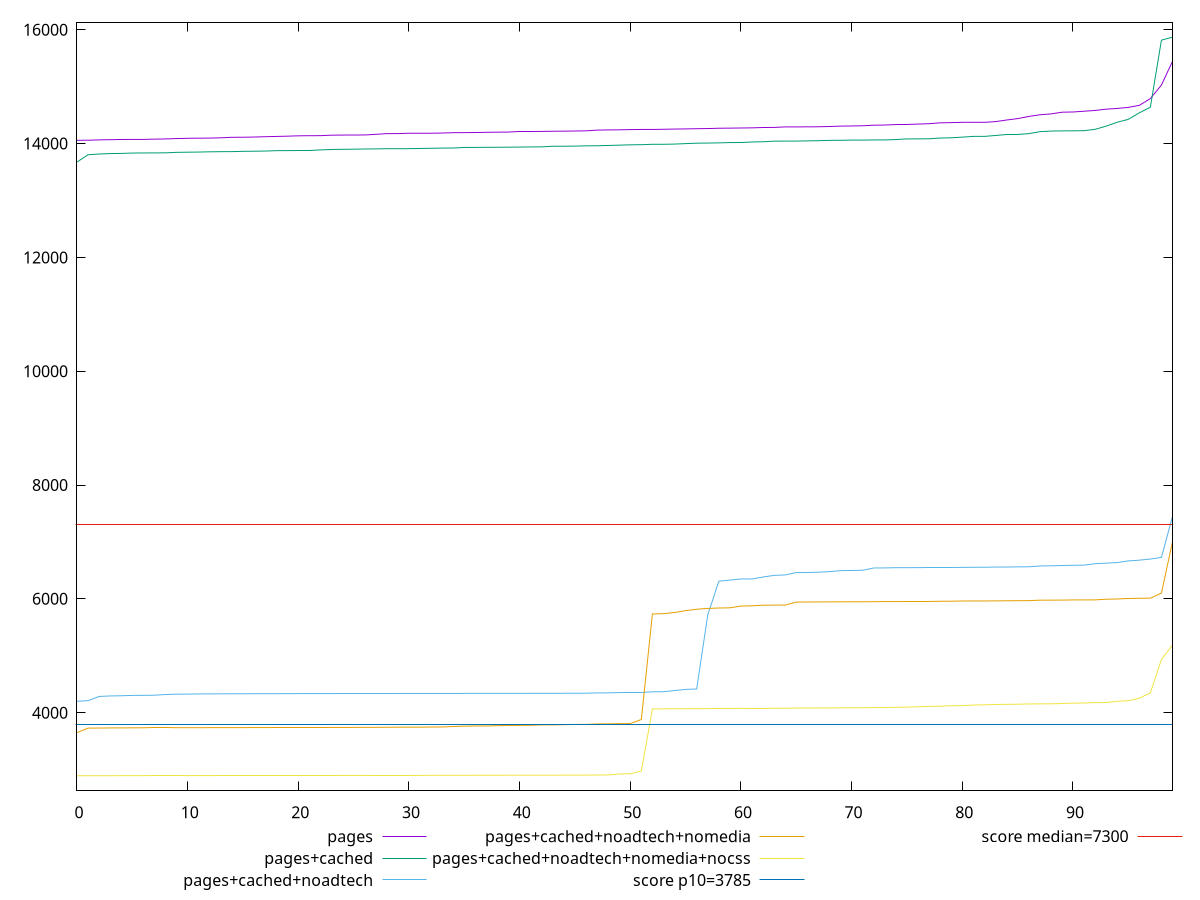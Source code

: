 reset

$pages <<EOF
0 14058.73145
1 14059.318
2 14066.192
3 14069.119200000001
4 14072.9921
5 14073.896399999998
6 14074.008000000002
7 14078.844
8 14082.363000000001
9 14088.985
10 14093.461499999998
11 14096.060000000001
12 14096.829999999996
13 14102.141500000002
14 14111.426500000001
15 14112.155
16 14115.791000000001
17 14121.6776
18 14126.051650000001
19 14130.758000000002
20 14137.202000000005
21 14139.515
22 14139.898000000001
23 14148.510000000002
24 14150.287499999999
25 14151.036199999999
26 14151.781000000003
27 14163.005
28 14175.938
29 14176.189000000002
30 14182.576000000001
31 14182.707000000002
32 14182.851499999999
33 14186.05
34 14192.508999999996
35 14193.267000000003
36 14195.0055
37 14198.561999999998
38 14201.636999999999
39 14203.160000000002
40 14213.184000000001
41 14213.463500000002
42 14214.539
43 14217.561999999998
44 14218.922300000002
45 14221.737000000005
46 14224.745799999999
47 14237.024849999998
48 14240.95
49 14242.640500000001
50 14246.301
51 14248.82
52 14249.281999999997
53 14252.031349999997
54 14255.934000000003
55 14258.531000000003
56 14262.079000000002
57 14264.988000000001
58 14270.282500000003
59 14271.946000000004
60 14274.694
61 14277.361899999996
62 14283.265500000001
63 14284.617499999998
64 14293.766000000001
65 14294.363999999998
66 14294.516
67 14296.28
68 14300.764
69 14307.636000000002
70 14310.331
71 14313.764000000005
72 14323.856899999997
73 14326.877
74 14335.466000000002
75 14336.206000000002
76 14343.361499999999
77 14350.414999999999
78 14365.1355
79 14369.095999999998
80 14374.25
81 14374.446499999998
82 14374.665999999997
83 14386.178499999998
84 14414.6458
85 14439.411
86 14477.039999999999
87 14507.099999999997
88 14521.561000000002
89 14552.064999999995
90 14555.895
91 14569.170000000002
92 14582.735999999999
93 14605.609000000002
94 14618.339999999997
95 14636.103999999996
96 14672.618499999999
97 14791.753
98 15029.231500000002
99 15445.365
EOF

$pagesCached <<EOF
0 13677.054100000001
1 13804.408500000001
2 13816.808999999997
3 13825.39545
4 13827.776000000003
5 13834.546500000004
6 13835.938000000002
7 13837.018599999998
8 13837.985
9 13846.640300000001
10 13849.273799999999
11 13851.742499999998
12 13856.3167
13 13858.550199999998
14 13859.48
15 13864.247800000001
16 13866.624999999998
17 13869.286
18 13876.181
19 13877.127
20 13878.712500000001
21 13878.974300000002
22 13889.623300000003
23 13896.652499999998
24 13899.932999999997
25 13901.789999999997
26 13905.5461
27 13907.376
28 13910.887200000001
29 13911.0475
30 13911.413000000004
31 13915.043999999998
32 13917.464
33 13921.638499999997
34 13922.334999999995
35 13932.68
36 13933.568500000005
37 13934.814999999999
38 13936.351000000002
39 13937.447000000006
40 13939.487999999998
41 13941.876499999998
42 13943.095999999998
43 13953.98
44 13954.325000000004
45 13956.205000000005
46 13960.966000000002
47 13962.729500000001
48 13967.55
49 13973.23845
50 13979.029
51 13981.380000000005
52 13988.093499999995
53 13988.287
54 13991.942
55 14000.154999999999
56 14007.372600000002
57 14009.892999999998
58 14013.583999999999
59 14018.763999999996
60 14019.518450000001
61 14028.758000000002
62 14032.914
63 14043.464000000004
64 14044.257999999996
65 14044.399999999998
66 14048.071
67 14051.677999999996
68 14057.440999999999
69 14058.676
70 14061.908
71 14061.980899999999
72 14064.593
73 14065.130999999998
74 14071.283
75 14083.210000000003
76 14083.474000000002
77 14085.217
78 14098.041000000001
79 14102.606499999998
80 14113.968999999997
81 14126.877
82 14127.049999999992
83 14143.167149999997
84 14160.194499999998
85 14161.097500000003
86 14174.480999999996
87 14209.9535
88 14220.386000000002
89 14224.042000000001
90 14224.712
91 14227.776
92 14250.922000000002
93 14307.529000000002
94 14375.901999999998
95 14426.015000000005
96 14541.197999999999
97 14640.604500000001
98 15818.327500000001
99 15872.535
EOF

$pagesCachedNoadtech <<EOF
0 4199.7275
1 4211.1725
2 4284.4655
3 4293.6965
4 4296.775499999999
5 4303.322999999999
6 4304.121500000001
7 4306.5149999999985
8 4319.115499999999
9 4324.7315
10 4326.235499999999
11 4328.610549999999
12 4329.989450000001
13 4330.951999999999
14 4331.75865
15 4331.901000000001
16 4332.7168
17 4333.1987500000005
18 4333.3964
19 4333.8348000000005
20 4334.3465
21 4335.6924
22 4335.727000000001
23 4335.972900000001
24 4335.98885
25 4336.288550000001
26 4336.657899999999
27 4337.059300000002
28 4337.110250000001
29 4337.187
30 4337.380999999999
31 4337.445600000001
32 4337.54775
33 4337.839499999999
34 4337.9694500000005
35 4338.303849999998
36 4338.5198
37 4338.667349999999
38 4338.8331499999995
39 4339.0125499999995
40 4339.2342499999995
41 4339.5066
42 4340.01525
43 4340.2698
44 4340.57635
45 4341.1822999999995
46 4341.9385
47 4347.054
48 4347.590400000001
49 4353.035
50 4354.3978499999985
51 4354.45
52 4366.87225
53 4367.190299999998
54 4388.566999999998
55 4408.597400000001
56 4416.069799999999
57 5715.074999999999
58 6309.7895
59 6330.4005
60 6348.9490000000005
61 6349.4490000000005
62 6383.998000000001
63 6412.505499999999
64 6420.24
65 6461.647999999999
66 6462.654999999999
67 6468.77615
68 6478.4209999999985
69 6495.5070000000005
70 6498.867
71 6502.71
72 6542.3129
73 6543.579899999999
74 6547.509
75 6547.8631000000005
76 6548.146199999999
77 6549.241821354196
78 6549.2513
79 6551.226199999999
80 6553.175300000001
81 6554.866900000001
82 6555.4135
83 6558.4673
84 6558.981399999999
85 6561.8125
86 6563.408900000001
87 6577.330899999999
88 6580.571
89 6585.1693
90 6589.8449
91 6592.592499999999
92 6617.403
93 6627.518600000001
94 6637.248550000001
95 6666.743499999999
96 6679.704100000002
97 6699.14235
98 6728.048000000001
99 7450.286
EOF

$pagesCachedNoadtechNomedia <<EOF
0 3650.1084999999994
1 3728.5588500000003
2 3729.208999999999
3 3731.7064499999997
4 3731.9909499999994
5 3733.03135
6 3734.3401500000004
7 3734.85865
8 3734.8622499999997
9 3735.201
10 3735.2279499999995
11 3735.529250000001
12 3736.5200999999997
13 3737.0186418724325
14 3737.07575
15 3737.204750000001
16 3737.529600000001
17 3737.77935
18 3738.2274000000007
19 3738.2372999999993
20 3738.9650218864945
21 3739.1173500000004
22 3739.1461000000004
23 3739.8794
24 3740.00915
25 3740.8170500000006
26 3740.9081000000006
27 3741.7359000000006
28 3743.3188
29 3744.2338499999996
30 3744.873150000001
31 3745.036
32 3747.2195000000006
33 3748.5266500000007
34 3756.743299999999
35 3762.61
36 3765.904
37 3766.0437999999995
38 3771.641
39 3775.147
40 3776.2479999999996
41 3777.7854999999986
42 3784.9069999999992
43 3785.167
44 3788.055
45 3793.4400000000005
46 3794.2240000000006
47 3801.954
48 3803.3475000000003
49 3806.478000000001
50 3808.1589999999997
51 3880.442
52 5734.713
53 5739.486499999999
54 5760.807000000001
55 5792.786499999999
56 5817.687
57 5831.6885
58 5839.130000000001
59 5841.995000000001
60 5873.541799999999
61 5877.455
62 5887.933000000001
63 5889.8308
64 5890.6224999999995
65 5942.997199999999
66 5944.767000000001
67 5945.833999999999
68 5946.792100000001
69 5947.660199999999
70 5948.8791
71 5948.9635
72 5949.3717
73 5951.936399999999
74 5952.254000000001
75 5953.0736
76 5953.2508
77 5953.935800000001
78 5957.4015
79 5958.289999999999
80 5962.022999999999
81 5962.275
82 5962.8290000000015
83 5964.1268
84 5966.111499999999
85 5967.575599999999
86 5968.612000000001
87 5976.6376
88 5977.3233
89 5977.477800000001
90 5981.120999999999
91 5981.330999999998
92 5981.980999999998
93 5993.731999999999
94 5997.161999999999
95 6006.2579
96 6010.460000000001
97 6011.841999999999
98 6101.458999999999
99 7003.7535
EOF

$pagesCachedNoadtechNomediaNocss <<EOF
0 2890.6594999999998
1 2892.0476
2 2892.1422999999995
3 2892.4050499999994
4 2892.7259999999997
5 2892.741
6 2893.22685
7 2893.3692
8 2893.4208999999996
9 2893.42925
10 2893.7885499999998
11 2893.86935
12 2894.3474499999993
13 2895.0170999999996
14 2895.1414000000004
15 2895.410999999999
16 2895.5121499999996
17 2895.531
18 2895.586
19 2895.6050999999998
20 2895.73235
21 2896.0454500000005
22 2896.3448000000003
23 2896.3887
24 2896.4458
25 2896.6465
26 2897.04505
27 2897.0631500000004
28 2897.07325
29 2897.193
30 2897.2063499999995
31 2897.40295
32 2898.7189999999996
33 2898.9394999999995
34 2899.0804000000007
35 2899.386
36 2899.7895
37 2900.4130000000005
38 2900.5317499999996
39 2900.9549500000003
40 2901.0045000000005
41 2901.2455
42 2901.638000000001
43 2901.7995
44 2902.0009999999993
45 2902.3325000000004
46 2902.8290000000006
47 2904.1533999999997
48 2905.2675000000004
49 2920.6379
50 2926.8925
51 2974.7075
52 4064.192000000001
53 4067.3326500000003
54 4068.9928499999996
55 4069.7124000000003
56 4070.9726000000005
57 4071.00615
58 4073.6106
59 4073.7053
60 4075.1254
61 4075.7360000000003
62 4075.7817
63 4077.5766999999996
64 4078.4298
65 4079.958199999999
66 4081.9516999999996
67 4082.982850000001
68 4083.124
69 4084.6208000000006
70 4085.4489999999996
71 4086.8783999999996
72 4089.132499999999
73 4090.004300000001
74 4092.9529999999995
75 4097.5205
76 4103.2205
77 4109.502399999999
78 4114.4846
79 4121.5785
80 4123.121999999999
81 4133.2029999999995
82 4137.7384999999995
83 4144.566999999999
84 4145.564
85 4148.182900000001
86 4152.751
87 4154.513000000001
88 4154.9127
89 4160.481000000001
90 4167.4779
91 4169.010300000001
92 4176.7338
93 4177.910000000001
94 4198.54
95 4210.3329
96 4253.491999999999
97 4349.043
98 4932.8025
99 5187.9415
EOF

set key outside below
set xrange [0:99]
set yrange [2631.0219899999997:16132.17251]
set trange [2631.0219899999997:16132.17251]
set terminal svg size 640, 580 enhanced background rgb 'white'
set output "report_00019_2021-02-10T18-14-37.922Z//interactive/comparison/sorted/all_raw.svg"

plot $pages title "pages" with line, \
     $pagesCached title "pages+cached" with line, \
     $pagesCachedNoadtech title "pages+cached+noadtech" with line, \
     $pagesCachedNoadtechNomedia title "pages+cached+noadtech+nomedia" with line, \
     $pagesCachedNoadtechNomediaNocss title "pages+cached+noadtech+nomedia+nocss" with line, \
     3785 title "score p10=3785", \
     7300 title "score median=7300"

reset
